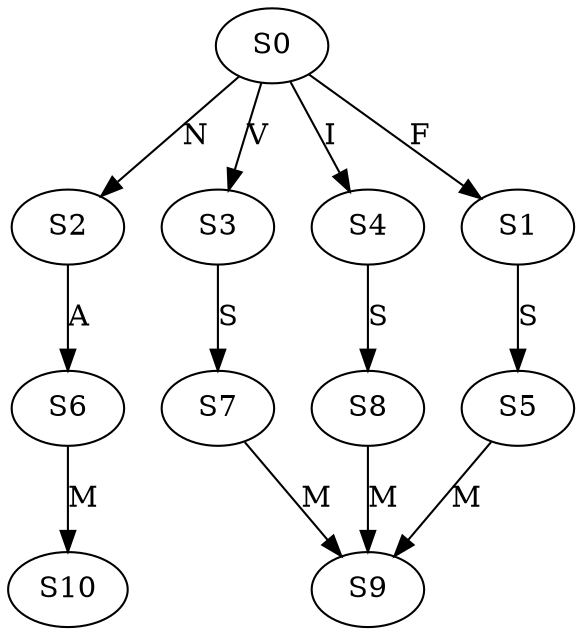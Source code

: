 strict digraph  {
	S0 -> S1 [ label = F ];
	S0 -> S2 [ label = N ];
	S0 -> S3 [ label = V ];
	S0 -> S4 [ label = I ];
	S1 -> S5 [ label = S ];
	S2 -> S6 [ label = A ];
	S3 -> S7 [ label = S ];
	S4 -> S8 [ label = S ];
	S5 -> S9 [ label = M ];
	S6 -> S10 [ label = M ];
	S7 -> S9 [ label = M ];
	S8 -> S9 [ label = M ];
}
